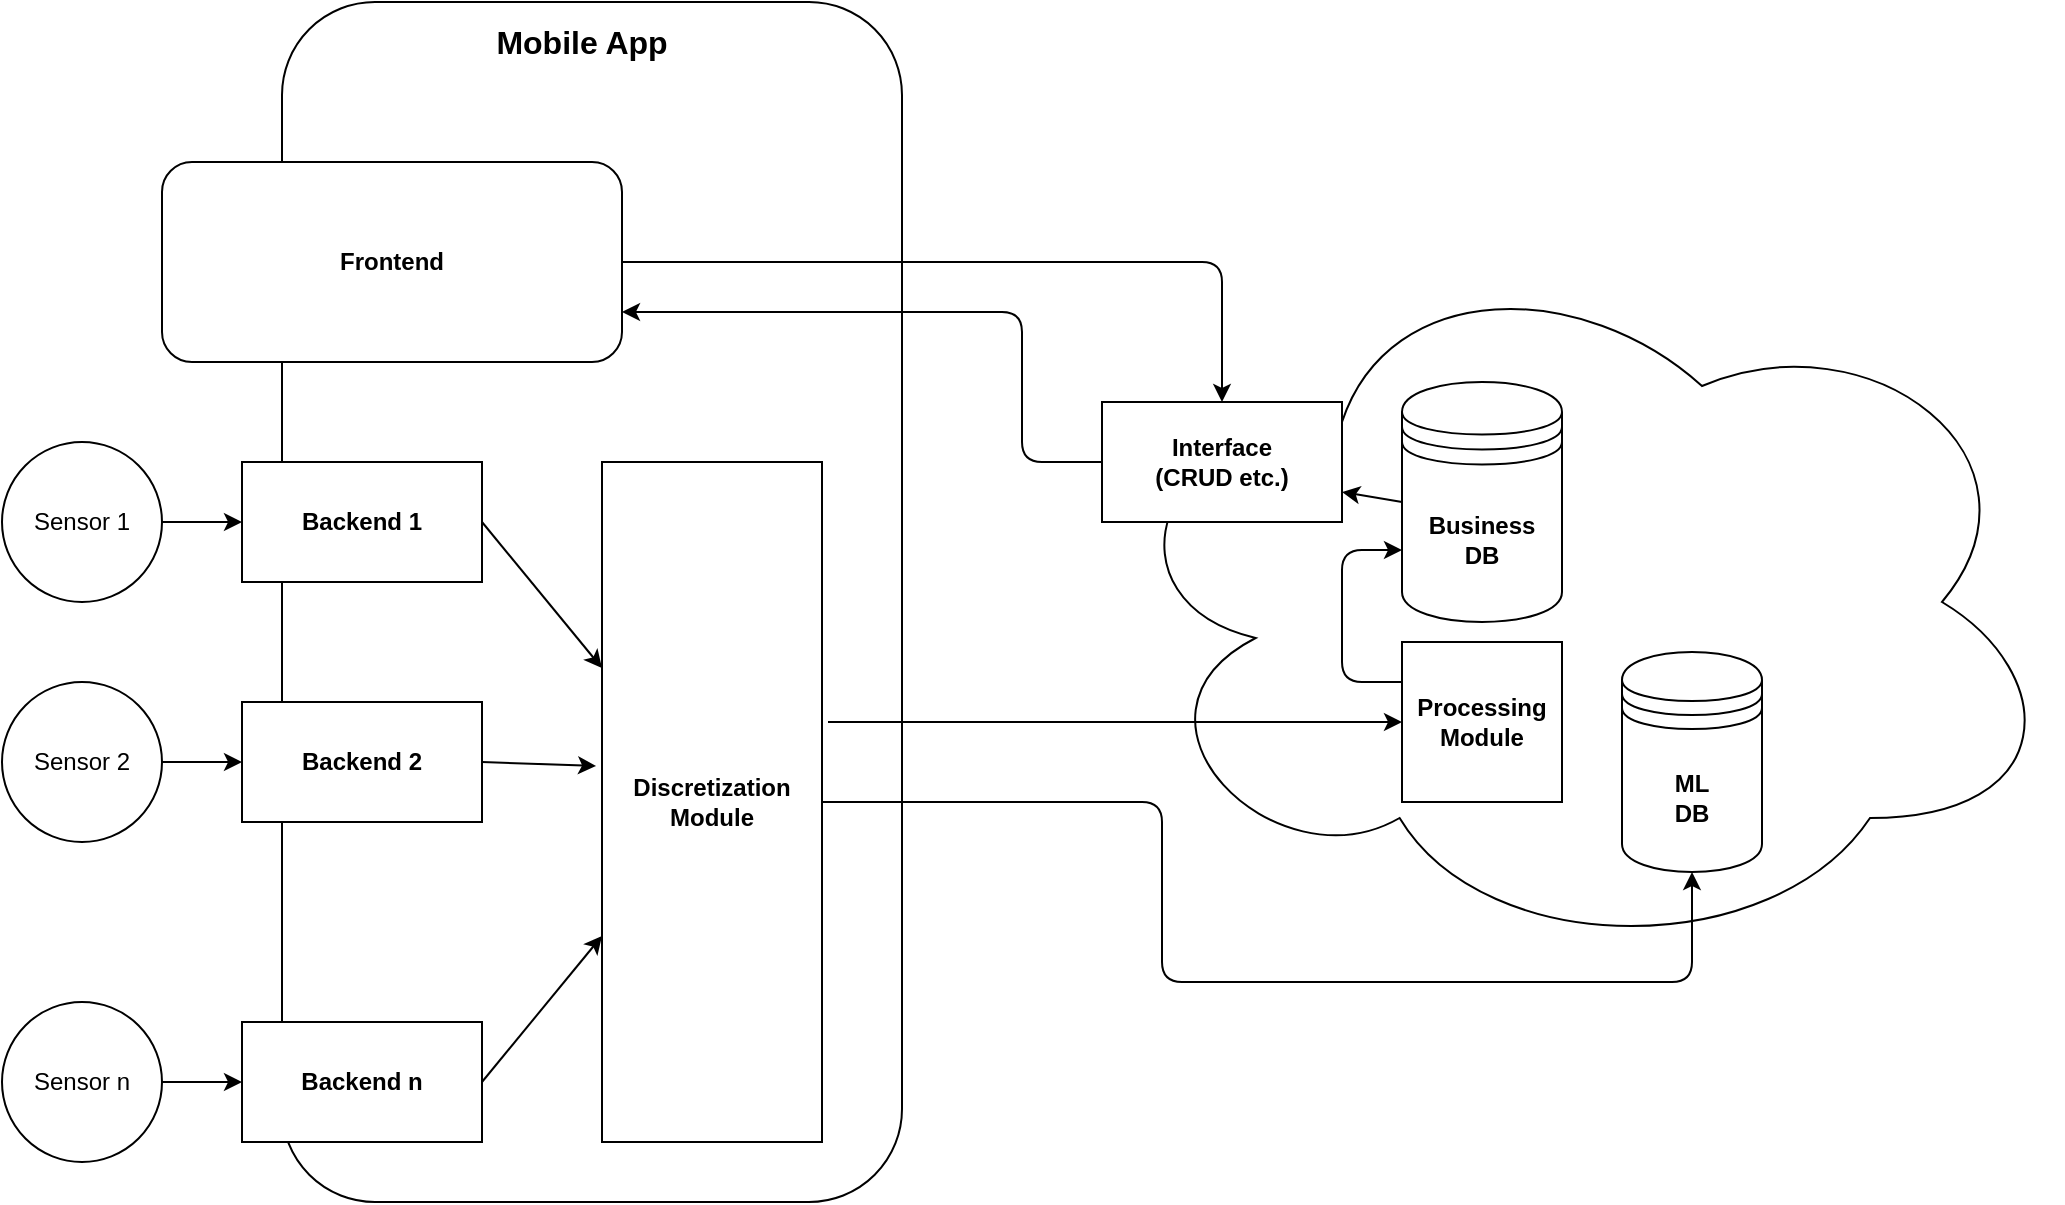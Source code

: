 <mxfile version="10.6.7" type="device"><diagram id="E9frc8NZzRo5nmw-8HOH" name="Page-1"><mxGraphModel dx="1394" dy="796" grid="1" gridSize="10" guides="1" tooltips="1" connect="1" arrows="1" fold="1" page="1" pageScale="1" pageWidth="850" pageHeight="1100" math="0" shadow="0"><root><mxCell id="0"/><mxCell id="1" parent="0"/><mxCell id="32qsEZiPHd1EtX2SN2l1-1" value="" style="rounded=1;whiteSpace=wrap;html=1;" vertex="1" parent="1"><mxGeometry x="195" y="60" width="310" height="600" as="geometry"/></mxCell><mxCell id="32qsEZiPHd1EtX2SN2l1-2" value="Sensor 1" style="ellipse;whiteSpace=wrap;html=1;aspect=fixed;" vertex="1" parent="1"><mxGeometry x="55" y="280" width="80" height="80" as="geometry"/></mxCell><mxCell id="32qsEZiPHd1EtX2SN2l1-3" value="Sensor 2" style="ellipse;whiteSpace=wrap;html=1;aspect=fixed;" vertex="1" parent="1"><mxGeometry x="55" y="400" width="80" height="80" as="geometry"/></mxCell><mxCell id="32qsEZiPHd1EtX2SN2l1-4" value="Sensor n" style="ellipse;whiteSpace=wrap;html=1;aspect=fixed;" vertex="1" parent="1"><mxGeometry x="55" y="560" width="80" height="80" as="geometry"/></mxCell><mxCell id="32qsEZiPHd1EtX2SN2l1-7" value="" style="shape=image;html=1;verticalAlign=top;verticalLabelPosition=bottom;labelBackgroundColor=#ffffff;imageAspect=0;aspect=fixed;image=https://cdn0.iconfinder.com/data/icons/zondicons/20/dots-horizontal-double-128.png" vertex="1" parent="1"><mxGeometry x="60" y="485" width="70" height="70" as="geometry"/></mxCell><mxCell id="32qsEZiPHd1EtX2SN2l1-8" value="&lt;b&gt;Backend 1&lt;/b&gt;" style="rounded=0;whiteSpace=wrap;html=1;" vertex="1" parent="1"><mxGeometry x="175" y="290" width="120" height="60" as="geometry"/></mxCell><mxCell id="32qsEZiPHd1EtX2SN2l1-9" value="&lt;b&gt;Backend 2&lt;/b&gt;" style="rounded=0;whiteSpace=wrap;html=1;" vertex="1" parent="1"><mxGeometry x="175" y="410" width="120" height="60" as="geometry"/></mxCell><mxCell id="32qsEZiPHd1EtX2SN2l1-10" value="&lt;b&gt;Backend n&lt;/b&gt;" style="rounded=0;whiteSpace=wrap;html=1;" vertex="1" parent="1"><mxGeometry x="175" y="570" width="120" height="60" as="geometry"/></mxCell><mxCell id="32qsEZiPHd1EtX2SN2l1-11" value="" style="endArrow=classic;html=1;exitX=1;exitY=0.5;exitDx=0;exitDy=0;entryX=0;entryY=0.5;entryDx=0;entryDy=0;" edge="1" parent="1" source="32qsEZiPHd1EtX2SN2l1-2" target="32qsEZiPHd1EtX2SN2l1-8"><mxGeometry width="50" height="50" relative="1" as="geometry"><mxPoint x="625" y="310" as="sourcePoint"/><mxPoint x="675" y="260" as="targetPoint"/></mxGeometry></mxCell><mxCell id="32qsEZiPHd1EtX2SN2l1-12" value="" style="endArrow=classic;html=1;exitX=1;exitY=0.5;exitDx=0;exitDy=0;entryX=0;entryY=0.5;entryDx=0;entryDy=0;" edge="1" parent="1" source="32qsEZiPHd1EtX2SN2l1-3" target="32qsEZiPHd1EtX2SN2l1-9"><mxGeometry width="50" height="50" relative="1" as="geometry"><mxPoint x="145" y="330" as="sourcePoint"/><mxPoint x="185" y="330" as="targetPoint"/></mxGeometry></mxCell><mxCell id="32qsEZiPHd1EtX2SN2l1-13" value="" style="endArrow=classic;html=1;exitX=1;exitY=0.5;exitDx=0;exitDy=0;entryX=0;entryY=0.5;entryDx=0;entryDy=0;" edge="1" parent="1" source="32qsEZiPHd1EtX2SN2l1-4" target="32qsEZiPHd1EtX2SN2l1-10"><mxGeometry width="50" height="50" relative="1" as="geometry"><mxPoint x="155" y="340" as="sourcePoint"/><mxPoint x="195" y="340" as="targetPoint"/></mxGeometry></mxCell><mxCell id="32qsEZiPHd1EtX2SN2l1-14" value="&lt;b&gt;Discretization&lt;br&gt;Module&lt;/b&gt;&lt;br&gt;" style="rounded=0;whiteSpace=wrap;html=1;" vertex="1" parent="1"><mxGeometry x="355" y="290" width="110" height="340" as="geometry"/></mxCell><mxCell id="32qsEZiPHd1EtX2SN2l1-15" value="" style="endArrow=classic;html=1;exitX=1;exitY=0.5;exitDx=0;exitDy=0;" edge="1" parent="1" source="32qsEZiPHd1EtX2SN2l1-8" target="32qsEZiPHd1EtX2SN2l1-14"><mxGeometry width="50" height="50" relative="1" as="geometry"><mxPoint x="165" y="350" as="sourcePoint"/><mxPoint x="205" y="350" as="targetPoint"/></mxGeometry></mxCell><mxCell id="32qsEZiPHd1EtX2SN2l1-16" value="" style="endArrow=classic;html=1;exitX=1;exitY=0.5;exitDx=0;exitDy=0;entryX=-0.027;entryY=0.447;entryDx=0;entryDy=0;entryPerimeter=0;" edge="1" parent="1" source="32qsEZiPHd1EtX2SN2l1-9" target="32qsEZiPHd1EtX2SN2l1-14"><mxGeometry width="50" height="50" relative="1" as="geometry"><mxPoint x="175" y="360" as="sourcePoint"/><mxPoint x="215" y="360" as="targetPoint"/></mxGeometry></mxCell><mxCell id="32qsEZiPHd1EtX2SN2l1-18" value="" style="endArrow=classic;html=1;exitX=1;exitY=0.5;exitDx=0;exitDy=0;" edge="1" parent="1" source="32qsEZiPHd1EtX2SN2l1-10" target="32qsEZiPHd1EtX2SN2l1-14"><mxGeometry width="50" height="50" relative="1" as="geometry"><mxPoint x="185" y="370" as="sourcePoint"/><mxPoint x="225" y="370" as="targetPoint"/></mxGeometry></mxCell><mxCell id="32qsEZiPHd1EtX2SN2l1-19" value="" style="ellipse;shape=cloud;whiteSpace=wrap;html=1;" vertex="1" parent="1"><mxGeometry x="605" y="180" width="480" height="360" as="geometry"/></mxCell><mxCell id="32qsEZiPHd1EtX2SN2l1-20" value="&lt;b&gt;Business&lt;br&gt;DB&lt;br&gt;&lt;/b&gt;" style="shape=datastore;whiteSpace=wrap;html=1;" vertex="1" parent="1"><mxGeometry x="755" y="250" width="80" height="120" as="geometry"/></mxCell><mxCell id="32qsEZiPHd1EtX2SN2l1-22" value="&lt;b&gt;&lt;font style=&quot;font-size: 16px&quot;&gt;Mobile App&lt;/font&gt;&lt;/b&gt;" style="text;html=1;strokeColor=none;fillColor=none;align=center;verticalAlign=middle;whiteSpace=wrap;rounded=0;" vertex="1" parent="1"><mxGeometry x="265" y="70" width="160" height="20" as="geometry"/></mxCell><mxCell id="32qsEZiPHd1EtX2SN2l1-26" value="&lt;b&gt;Processing&lt;br&gt;Module&lt;br&gt;&lt;/b&gt;" style="whiteSpace=wrap;html=1;aspect=fixed;" vertex="1" parent="1"><mxGeometry x="755" y="380" width="80" height="80" as="geometry"/></mxCell><mxCell id="32qsEZiPHd1EtX2SN2l1-27" value="&lt;b&gt;ML&lt;br&gt;DB&lt;br&gt;&lt;/b&gt;" style="shape=datastore;whiteSpace=wrap;html=1;" vertex="1" parent="1"><mxGeometry x="865" y="385" width="70" height="110" as="geometry"/></mxCell><mxCell id="32qsEZiPHd1EtX2SN2l1-29" value="" style="edgeStyle=segmentEdgeStyle;endArrow=classic;html=1;exitX=1;exitY=0.5;exitDx=0;exitDy=0;entryX=0.5;entryY=1;entryDx=0;entryDy=0;" edge="1" parent="1" source="32qsEZiPHd1EtX2SN2l1-14" target="32qsEZiPHd1EtX2SN2l1-27"><mxGeometry width="50" height="50" relative="1" as="geometry"><mxPoint x="645" y="660" as="sourcePoint"/><mxPoint x="695" y="610" as="targetPoint"/><Array as="points"><mxPoint x="635" y="460"/><mxPoint x="635" y="550"/><mxPoint x="900" y="550"/></Array></mxGeometry></mxCell><mxCell id="32qsEZiPHd1EtX2SN2l1-30" value="" style="edgeStyle=segmentEdgeStyle;endArrow=classic;html=1;exitX=0;exitY=0.25;exitDx=0;exitDy=0;entryX=0;entryY=0.7;entryDx=0;entryDy=0;" edge="1" parent="1" source="32qsEZiPHd1EtX2SN2l1-26" target="32qsEZiPHd1EtX2SN2l1-20"><mxGeometry width="50" height="50" relative="1" as="geometry"><mxPoint x="685" y="390" as="sourcePoint"/><mxPoint x="735" y="340" as="targetPoint"/><Array as="points"><mxPoint x="725" y="400"/><mxPoint x="725" y="334"/></Array></mxGeometry></mxCell><mxCell id="32qsEZiPHd1EtX2SN2l1-31" value="&lt;b&gt;Interface&lt;br&gt;(CRUD etc.)&lt;br&gt;&lt;/b&gt;" style="rounded=0;whiteSpace=wrap;html=1;" vertex="1" parent="1"><mxGeometry x="605" y="260" width="120" height="60" as="geometry"/></mxCell><mxCell id="32qsEZiPHd1EtX2SN2l1-32" value="" style="endArrow=classic;html=1;exitX=0;exitY=0.5;exitDx=0;exitDy=0;entryX=1;entryY=0.75;entryDx=0;entryDy=0;" edge="1" parent="1" source="32qsEZiPHd1EtX2SN2l1-20" target="32qsEZiPHd1EtX2SN2l1-31"><mxGeometry width="50" height="50" relative="1" as="geometry"><mxPoint x="205" y="390" as="sourcePoint"/><mxPoint x="245" y="390" as="targetPoint"/></mxGeometry></mxCell><mxCell id="32qsEZiPHd1EtX2SN2l1-33" value="&lt;b&gt;Frontend&lt;/b&gt;" style="rounded=1;whiteSpace=wrap;html=1;" vertex="1" parent="1"><mxGeometry x="135" y="140" width="230" height="100" as="geometry"/></mxCell><mxCell id="32qsEZiPHd1EtX2SN2l1-35" value="" style="edgeStyle=segmentEdgeStyle;endArrow=classic;html=1;entryX=0;entryY=0.5;entryDx=0;entryDy=0;" edge="1" parent="1" target="32qsEZiPHd1EtX2SN2l1-26"><mxGeometry width="50" height="50" relative="1" as="geometry"><mxPoint x="468" y="420" as="sourcePoint"/><mxPoint x="585" y="390" as="targetPoint"/><Array as="points"><mxPoint x="468" y="420"/></Array></mxGeometry></mxCell><mxCell id="32qsEZiPHd1EtX2SN2l1-37" value="" style="edgeStyle=segmentEdgeStyle;endArrow=classic;html=1;exitX=1;exitY=0.5;exitDx=0;exitDy=0;entryX=0.5;entryY=0;entryDx=0;entryDy=0;" edge="1" parent="1" source="32qsEZiPHd1EtX2SN2l1-33" target="32qsEZiPHd1EtX2SN2l1-31"><mxGeometry width="50" height="50" relative="1" as="geometry"><mxPoint x="575" y="200" as="sourcePoint"/><mxPoint x="625" y="150" as="targetPoint"/></mxGeometry></mxCell><mxCell id="32qsEZiPHd1EtX2SN2l1-38" value="" style="edgeStyle=segmentEdgeStyle;endArrow=classic;html=1;exitX=0;exitY=0.5;exitDx=0;exitDy=0;entryX=1;entryY=0.75;entryDx=0;entryDy=0;" edge="1" parent="1" source="32qsEZiPHd1EtX2SN2l1-31" target="32qsEZiPHd1EtX2SN2l1-33"><mxGeometry width="50" height="50" relative="1" as="geometry"><mxPoint x="645" y="140" as="sourcePoint"/><mxPoint x="695" y="90" as="targetPoint"/><Array as="points"><mxPoint x="565" y="290"/><mxPoint x="565" y="215"/></Array></mxGeometry></mxCell></root></mxGraphModel></diagram></mxfile>